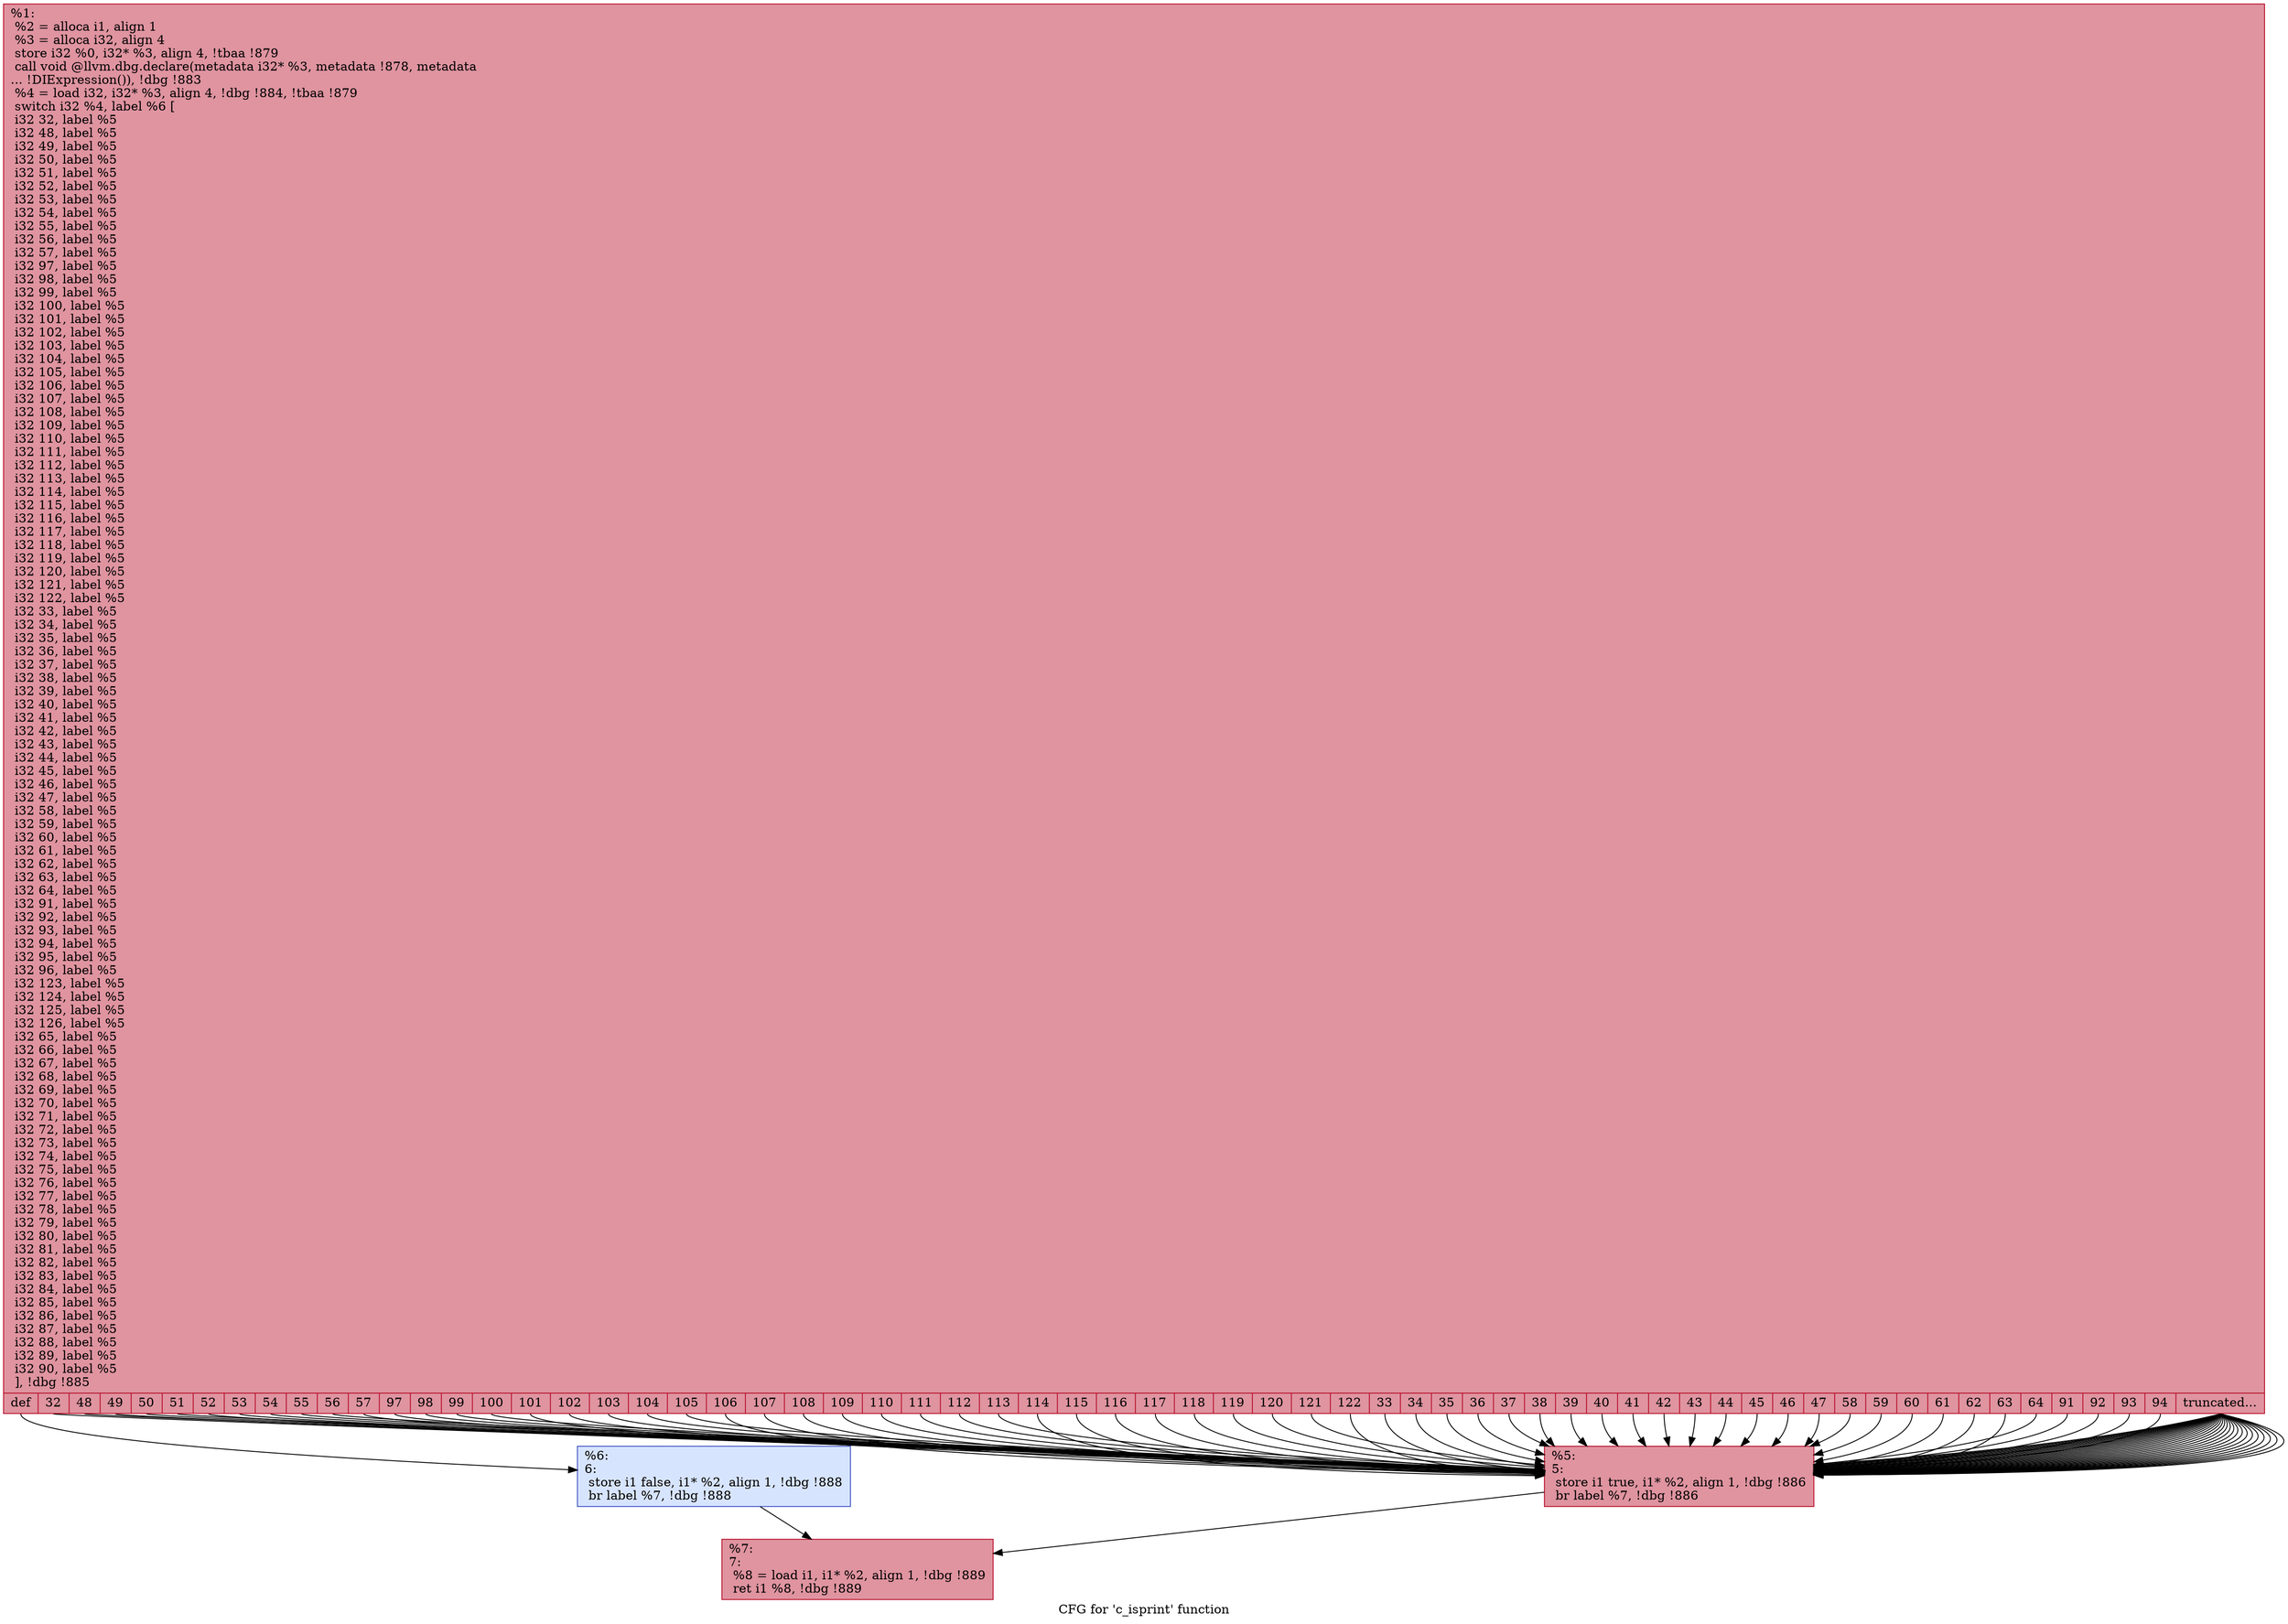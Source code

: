 digraph "CFG for 'c_isprint' function" {
	label="CFG for 'c_isprint' function";

	Node0x1500c10 [shape=record,color="#b70d28ff", style=filled, fillcolor="#b70d2870",label="{%1:\l  %2 = alloca i1, align 1\l  %3 = alloca i32, align 4\l  store i32 %0, i32* %3, align 4, !tbaa !879\l  call void @llvm.dbg.declare(metadata i32* %3, metadata !878, metadata\l... !DIExpression()), !dbg !883\l  %4 = load i32, i32* %3, align 4, !dbg !884, !tbaa !879\l  switch i32 %4, label %6 [\l    i32 32, label %5\l    i32 48, label %5\l    i32 49, label %5\l    i32 50, label %5\l    i32 51, label %5\l    i32 52, label %5\l    i32 53, label %5\l    i32 54, label %5\l    i32 55, label %5\l    i32 56, label %5\l    i32 57, label %5\l    i32 97, label %5\l    i32 98, label %5\l    i32 99, label %5\l    i32 100, label %5\l    i32 101, label %5\l    i32 102, label %5\l    i32 103, label %5\l    i32 104, label %5\l    i32 105, label %5\l    i32 106, label %5\l    i32 107, label %5\l    i32 108, label %5\l    i32 109, label %5\l    i32 110, label %5\l    i32 111, label %5\l    i32 112, label %5\l    i32 113, label %5\l    i32 114, label %5\l    i32 115, label %5\l    i32 116, label %5\l    i32 117, label %5\l    i32 118, label %5\l    i32 119, label %5\l    i32 120, label %5\l    i32 121, label %5\l    i32 122, label %5\l    i32 33, label %5\l    i32 34, label %5\l    i32 35, label %5\l    i32 36, label %5\l    i32 37, label %5\l    i32 38, label %5\l    i32 39, label %5\l    i32 40, label %5\l    i32 41, label %5\l    i32 42, label %5\l    i32 43, label %5\l    i32 44, label %5\l    i32 45, label %5\l    i32 46, label %5\l    i32 47, label %5\l    i32 58, label %5\l    i32 59, label %5\l    i32 60, label %5\l    i32 61, label %5\l    i32 62, label %5\l    i32 63, label %5\l    i32 64, label %5\l    i32 91, label %5\l    i32 92, label %5\l    i32 93, label %5\l    i32 94, label %5\l    i32 95, label %5\l    i32 96, label %5\l    i32 123, label %5\l    i32 124, label %5\l    i32 125, label %5\l    i32 126, label %5\l    i32 65, label %5\l    i32 66, label %5\l    i32 67, label %5\l    i32 68, label %5\l    i32 69, label %5\l    i32 70, label %5\l    i32 71, label %5\l    i32 72, label %5\l    i32 73, label %5\l    i32 74, label %5\l    i32 75, label %5\l    i32 76, label %5\l    i32 77, label %5\l    i32 78, label %5\l    i32 79, label %5\l    i32 80, label %5\l    i32 81, label %5\l    i32 82, label %5\l    i32 83, label %5\l    i32 84, label %5\l    i32 85, label %5\l    i32 86, label %5\l    i32 87, label %5\l    i32 88, label %5\l    i32 89, label %5\l    i32 90, label %5\l  ], !dbg !885\l|{<s0>def|<s1>32|<s2>48|<s3>49|<s4>50|<s5>51|<s6>52|<s7>53|<s8>54|<s9>55|<s10>56|<s11>57|<s12>97|<s13>98|<s14>99|<s15>100|<s16>101|<s17>102|<s18>103|<s19>104|<s20>105|<s21>106|<s22>107|<s23>108|<s24>109|<s25>110|<s26>111|<s27>112|<s28>113|<s29>114|<s30>115|<s31>116|<s32>117|<s33>118|<s34>119|<s35>120|<s36>121|<s37>122|<s38>33|<s39>34|<s40>35|<s41>36|<s42>37|<s43>38|<s44>39|<s45>40|<s46>41|<s47>42|<s48>43|<s49>44|<s50>45|<s51>46|<s52>47|<s53>58|<s54>59|<s55>60|<s56>61|<s57>62|<s58>63|<s59>64|<s60>91|<s61>92|<s62>93|<s63>94|<s64>truncated...}}"];
	Node0x1500c10:s0 -> Node0x1500cb0;
	Node0x1500c10:s1 -> Node0x1500c60;
	Node0x1500c10:s2 -> Node0x1500c60;
	Node0x1500c10:s3 -> Node0x1500c60;
	Node0x1500c10:s4 -> Node0x1500c60;
	Node0x1500c10:s5 -> Node0x1500c60;
	Node0x1500c10:s6 -> Node0x1500c60;
	Node0x1500c10:s7 -> Node0x1500c60;
	Node0x1500c10:s8 -> Node0x1500c60;
	Node0x1500c10:s9 -> Node0x1500c60;
	Node0x1500c10:s10 -> Node0x1500c60;
	Node0x1500c10:s11 -> Node0x1500c60;
	Node0x1500c10:s12 -> Node0x1500c60;
	Node0x1500c10:s13 -> Node0x1500c60;
	Node0x1500c10:s14 -> Node0x1500c60;
	Node0x1500c10:s15 -> Node0x1500c60;
	Node0x1500c10:s16 -> Node0x1500c60;
	Node0x1500c10:s17 -> Node0x1500c60;
	Node0x1500c10:s18 -> Node0x1500c60;
	Node0x1500c10:s19 -> Node0x1500c60;
	Node0x1500c10:s20 -> Node0x1500c60;
	Node0x1500c10:s21 -> Node0x1500c60;
	Node0x1500c10:s22 -> Node0x1500c60;
	Node0x1500c10:s23 -> Node0x1500c60;
	Node0x1500c10:s24 -> Node0x1500c60;
	Node0x1500c10:s25 -> Node0x1500c60;
	Node0x1500c10:s26 -> Node0x1500c60;
	Node0x1500c10:s27 -> Node0x1500c60;
	Node0x1500c10:s28 -> Node0x1500c60;
	Node0x1500c10:s29 -> Node0x1500c60;
	Node0x1500c10:s30 -> Node0x1500c60;
	Node0x1500c10:s31 -> Node0x1500c60;
	Node0x1500c10:s32 -> Node0x1500c60;
	Node0x1500c10:s33 -> Node0x1500c60;
	Node0x1500c10:s34 -> Node0x1500c60;
	Node0x1500c10:s35 -> Node0x1500c60;
	Node0x1500c10:s36 -> Node0x1500c60;
	Node0x1500c10:s37 -> Node0x1500c60;
	Node0x1500c10:s38 -> Node0x1500c60;
	Node0x1500c10:s39 -> Node0x1500c60;
	Node0x1500c10:s40 -> Node0x1500c60;
	Node0x1500c10:s41 -> Node0x1500c60;
	Node0x1500c10:s42 -> Node0x1500c60;
	Node0x1500c10:s43 -> Node0x1500c60;
	Node0x1500c10:s44 -> Node0x1500c60;
	Node0x1500c10:s45 -> Node0x1500c60;
	Node0x1500c10:s46 -> Node0x1500c60;
	Node0x1500c10:s47 -> Node0x1500c60;
	Node0x1500c10:s48 -> Node0x1500c60;
	Node0x1500c10:s49 -> Node0x1500c60;
	Node0x1500c10:s50 -> Node0x1500c60;
	Node0x1500c10:s51 -> Node0x1500c60;
	Node0x1500c10:s52 -> Node0x1500c60;
	Node0x1500c10:s53 -> Node0x1500c60;
	Node0x1500c10:s54 -> Node0x1500c60;
	Node0x1500c10:s55 -> Node0x1500c60;
	Node0x1500c10:s56 -> Node0x1500c60;
	Node0x1500c10:s57 -> Node0x1500c60;
	Node0x1500c10:s58 -> Node0x1500c60;
	Node0x1500c10:s59 -> Node0x1500c60;
	Node0x1500c10:s60 -> Node0x1500c60;
	Node0x1500c10:s61 -> Node0x1500c60;
	Node0x1500c10:s62 -> Node0x1500c60;
	Node0x1500c10:s63 -> Node0x1500c60;
	Node0x1500c10:s64 -> Node0x1500c60;
	Node0x1500c10:s64 -> Node0x1500c60;
	Node0x1500c10:s64 -> Node0x1500c60;
	Node0x1500c10:s64 -> Node0x1500c60;
	Node0x1500c10:s64 -> Node0x1500c60;
	Node0x1500c10:s64 -> Node0x1500c60;
	Node0x1500c10:s64 -> Node0x1500c60;
	Node0x1500c10:s64 -> Node0x1500c60;
	Node0x1500c10:s64 -> Node0x1500c60;
	Node0x1500c10:s64 -> Node0x1500c60;
	Node0x1500c10:s64 -> Node0x1500c60;
	Node0x1500c10:s64 -> Node0x1500c60;
	Node0x1500c10:s64 -> Node0x1500c60;
	Node0x1500c10:s64 -> Node0x1500c60;
	Node0x1500c10:s64 -> Node0x1500c60;
	Node0x1500c10:s64 -> Node0x1500c60;
	Node0x1500c10:s64 -> Node0x1500c60;
	Node0x1500c10:s64 -> Node0x1500c60;
	Node0x1500c10:s64 -> Node0x1500c60;
	Node0x1500c10:s64 -> Node0x1500c60;
	Node0x1500c10:s64 -> Node0x1500c60;
	Node0x1500c10:s64 -> Node0x1500c60;
	Node0x1500c10:s64 -> Node0x1500c60;
	Node0x1500c10:s64 -> Node0x1500c60;
	Node0x1500c10:s64 -> Node0x1500c60;
	Node0x1500c10:s64 -> Node0x1500c60;
	Node0x1500c10:s64 -> Node0x1500c60;
	Node0x1500c10:s64 -> Node0x1500c60;
	Node0x1500c10:s64 -> Node0x1500c60;
	Node0x1500c10:s64 -> Node0x1500c60;
	Node0x1500c10:s64 -> Node0x1500c60;
	Node0x1500c10:s64 -> Node0x1500c60;
	Node0x1500c60 [shape=record,color="#b70d28ff", style=filled, fillcolor="#b70d2870",label="{%5:\l5:                                                \l  store i1 true, i1* %2, align 1, !dbg !886\l  br label %7, !dbg !886\l}"];
	Node0x1500c60 -> Node0x1500d00;
	Node0x1500cb0 [shape=record,color="#3d50c3ff", style=filled, fillcolor="#a5c3fe70",label="{%6:\l6:                                                \l  store i1 false, i1* %2, align 1, !dbg !888\l  br label %7, !dbg !888\l}"];
	Node0x1500cb0 -> Node0x1500d00;
	Node0x1500d00 [shape=record,color="#b70d28ff", style=filled, fillcolor="#b70d2870",label="{%7:\l7:                                                \l  %8 = load i1, i1* %2, align 1, !dbg !889\l  ret i1 %8, !dbg !889\l}"];
}

